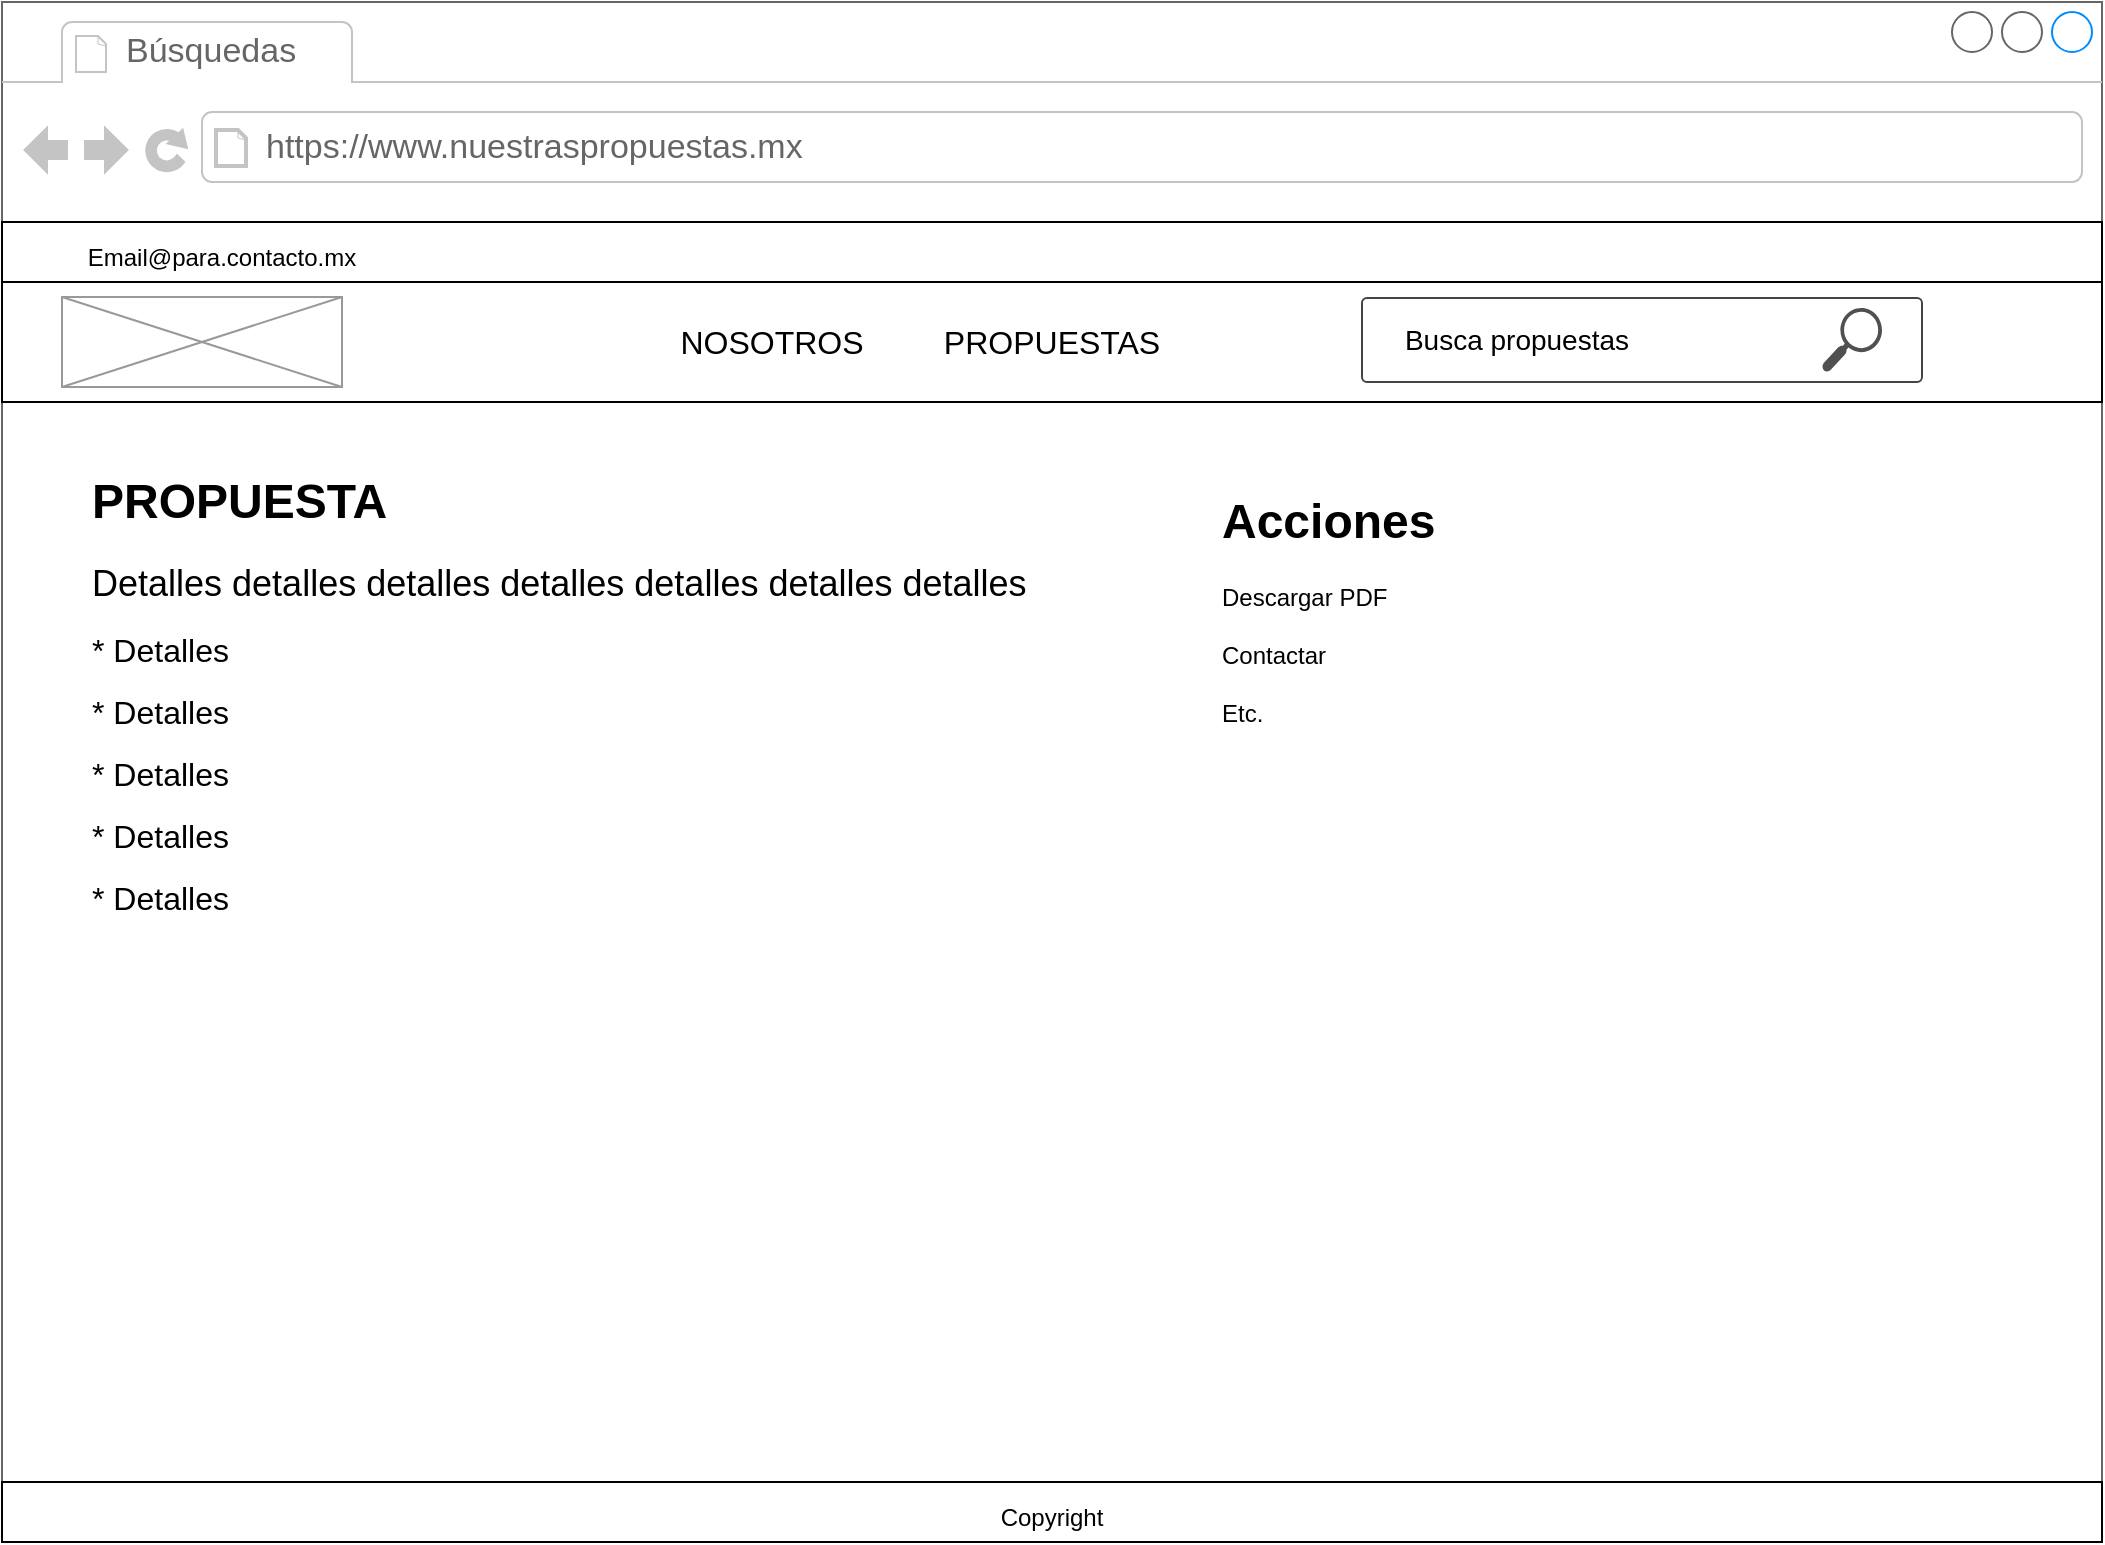 <mxfile version="15.3.0" type="device"><diagram name="Page-1" id="2cc2dc42-3aac-f2a9-1cec-7a8b7cbee084"><mxGraphModel dx="2770" dy="2173" grid="1" gridSize="10" guides="1" tooltips="1" connect="1" arrows="1" fold="1" page="1" pageScale="1" pageWidth="1100" pageHeight="850" background="none" math="0" shadow="0"><root><mxCell id="0"/><mxCell id="1" parent="0"/><mxCell id="7026571954dc6520-1" value="" style="strokeWidth=1;shadow=0;dashed=0;align=center;html=1;shape=mxgraph.mockup.containers.browserWindow;rSize=0;strokeColor=#666666;mainText=,;recursiveResize=0;rounded=0;labelBackgroundColor=none;fontFamily=Verdana;fontSize=12" parent="1" vertex="1"><mxGeometry x="570" y="-340" width="1050" height="770" as="geometry"/></mxCell><mxCell id="7026571954dc6520-2" value="Búsquedas" style="strokeWidth=1;shadow=0;dashed=0;align=center;html=1;shape=mxgraph.mockup.containers.anchor;fontSize=17;fontColor=#666666;align=left;" parent="7026571954dc6520-1" vertex="1"><mxGeometry x="60" y="12" width="110" height="26" as="geometry"/></mxCell><mxCell id="7026571954dc6520-3" value="https://www.nuestraspropuestas.mx" style="strokeWidth=1;shadow=0;dashed=0;align=center;html=1;shape=mxgraph.mockup.containers.anchor;rSize=0;fontSize=17;fontColor=#666666;align=left;" parent="7026571954dc6520-1" vertex="1"><mxGeometry x="130" y="60" width="250" height="26" as="geometry"/></mxCell><mxCell id="ZSDt88QShG73yht3U2Xj-8" value="" style="rounded=0;whiteSpace=wrap;html=1;" vertex="1" parent="7026571954dc6520-1"><mxGeometry y="110" width="1050" height="30" as="geometry"/></mxCell><mxCell id="ZSDt88QShG73yht3U2Xj-9" value="Email@para.contacto.mx" style="text;html=1;strokeColor=none;fillColor=none;align=center;verticalAlign=middle;whiteSpace=wrap;rounded=0;" vertex="1" parent="7026571954dc6520-1"><mxGeometry x="30" y="115" width="160" height="25" as="geometry"/></mxCell><mxCell id="ZSDt88QShG73yht3U2Xj-12" value="" style="shape=image;html=1;verticalAlign=top;verticalLabelPosition=bottom;labelBackgroundColor=#ffffff;imageAspect=0;aspect=fixed;image=https://cdn0.iconfinder.com/data/icons/typicons-2/24/social-facebook-128.png" vertex="1" parent="7026571954dc6520-1"><mxGeometry x="440" y="110" width="30" height="30" as="geometry"/></mxCell><mxCell id="ZSDt88QShG73yht3U2Xj-13" value="" style="shape=image;html=1;verticalAlign=top;verticalLabelPosition=bottom;labelBackgroundColor=#ffffff;imageAspect=0;aspect=fixed;image=https://cdn3.iconfinder.com/data/icons/picons-social/57/03-twitter-128.png" vertex="1" parent="7026571954dc6520-1"><mxGeometry x="480" y="115" width="20" height="20" as="geometry"/></mxCell><mxCell id="ZSDt88QShG73yht3U2Xj-14" value="" style="rounded=0;whiteSpace=wrap;html=1;" vertex="1" parent="7026571954dc6520-1"><mxGeometry y="140" width="1050" height="60" as="geometry"/></mxCell><mxCell id="ZSDt88QShG73yht3U2Xj-15" value="" style="verticalLabelPosition=bottom;shadow=0;dashed=0;align=center;html=1;verticalAlign=top;strokeWidth=1;shape=mxgraph.mockup.graphics.simpleIcon;strokeColor=#999999;" vertex="1" parent="7026571954dc6520-1"><mxGeometry x="30" y="147.5" width="140" height="45" as="geometry"/></mxCell><mxCell id="ZSDt88QShG73yht3U2Xj-16" value="&lt;font size=&quot;3&quot;&gt;NOSOTROS&lt;/font&gt;" style="text;html=1;strokeColor=none;fillColor=none;align=center;verticalAlign=middle;whiteSpace=wrap;rounded=0;" vertex="1" parent="7026571954dc6520-1"><mxGeometry x="330" y="160" width="110" height="20" as="geometry"/></mxCell><mxCell id="ZSDt88QShG73yht3U2Xj-17" value="&lt;font size=&quot;3&quot;&gt;PROPUESTAS&lt;/font&gt;" style="text;html=1;strokeColor=none;fillColor=none;align=center;verticalAlign=middle;whiteSpace=wrap;rounded=0;" vertex="1" parent="7026571954dc6520-1"><mxGeometry x="470" y="160" width="110" height="20" as="geometry"/></mxCell><mxCell id="ZSDt88QShG73yht3U2Xj-18" value="&lt;font style=&quot;font-size: 14px&quot;&gt;&amp;nbsp; &amp;nbsp; &amp;nbsp;Busca propuestas&lt;/font&gt;" style="strokeWidth=1;html=1;shadow=0;dashed=0;shape=mxgraph.ios.iTextInput;strokeColor=#444444;buttonText=;fontSize=8;whiteSpace=wrap;align=left;" vertex="1" parent="7026571954dc6520-1"><mxGeometry x="680" y="148" width="280" height="42" as="geometry"/></mxCell><mxCell id="ZSDt88QShG73yht3U2Xj-19" value="" style="sketch=0;pointerEvents=1;shadow=0;dashed=0;html=1;strokeColor=none;fillColor=#505050;labelPosition=center;verticalLabelPosition=bottom;verticalAlign=top;outlineConnect=0;align=center;shape=mxgraph.office.concepts.search;" vertex="1" parent="7026571954dc6520-1"><mxGeometry x="910" y="153" width="30" height="32" as="geometry"/></mxCell><mxCell id="ZSDt88QShG73yht3U2Xj-51" value="" style="rounded=0;whiteSpace=wrap;html=1;" vertex="1" parent="7026571954dc6520-1"><mxGeometry y="740" width="1050" height="30" as="geometry"/></mxCell><mxCell id="ZSDt88QShG73yht3U2Xj-27" value="Copyright" style="text;html=1;strokeColor=none;fillColor=none;align=center;verticalAlign=middle;whiteSpace=wrap;rounded=0;" vertex="1" parent="7026571954dc6520-1"><mxGeometry x="445" y="745" width="160" height="25" as="geometry"/></mxCell><mxCell id="ZSDt88QShG73yht3U2Xj-53" value="&lt;h1&gt;PROPUESTA&lt;/h1&gt;&lt;h1&gt;&lt;p style=&quot;font-size: 12px ; font-weight: 400&quot;&gt;&lt;font style=&quot;font-size: 18px&quot;&gt;Detalles detalles detalles detalles detalles detalles detalles&lt;/font&gt;&lt;/p&gt;&lt;p style=&quot;font-size: 12px ; font-weight: 400&quot;&gt;&lt;font size=&quot;3&quot;&gt;* Detalles&lt;/font&gt;&lt;/p&gt;&lt;p style=&quot;font-size: 12px ; font-weight: 400&quot;&gt;&lt;font size=&quot;3&quot;&gt;* Detalles&lt;br&gt;&lt;/font&gt;&lt;/p&gt;&lt;p style=&quot;font-size: 12px ; font-weight: 400&quot;&gt;&lt;font size=&quot;3&quot;&gt;* Detalles&lt;br&gt;&lt;/font&gt;&lt;/p&gt;&lt;p style=&quot;font-size: 12px ; font-weight: 400&quot;&gt;&lt;font size=&quot;3&quot;&gt;* Detalles&lt;br&gt;&lt;/font&gt;&lt;/p&gt;&lt;p style=&quot;font-size: 12px ; font-weight: 400&quot;&gt;&lt;font size=&quot;3&quot;&gt;* Detalles&lt;/font&gt;&lt;/p&gt;&lt;/h1&gt;" style="text;html=1;strokeColor=none;fillColor=none;spacing=5;spacingTop=-20;whiteSpace=wrap;overflow=hidden;rounded=0;" vertex="1" parent="7026571954dc6520-1"><mxGeometry x="40" y="230" width="640" height="320" as="geometry"/></mxCell><mxCell id="ZSDt88QShG73yht3U2Xj-72" value="&lt;h1&gt;Acciones&lt;/h1&gt;&lt;div&gt;Descargar PDF&lt;/div&gt;&lt;div&gt;&lt;br&gt;&lt;/div&gt;&lt;div&gt;Contactar&amp;nbsp;&lt;/div&gt;&lt;div&gt;&lt;br&gt;&lt;/div&gt;&lt;div&gt;Etc.&lt;/div&gt;" style="text;html=1;strokeColor=none;fillColor=none;spacing=5;spacingTop=-20;whiteSpace=wrap;overflow=hidden;rounded=0;" vertex="1" parent="7026571954dc6520-1"><mxGeometry x="605" y="240" width="445" height="320" as="geometry"/></mxCell></root></mxGraphModel></diagram></mxfile>